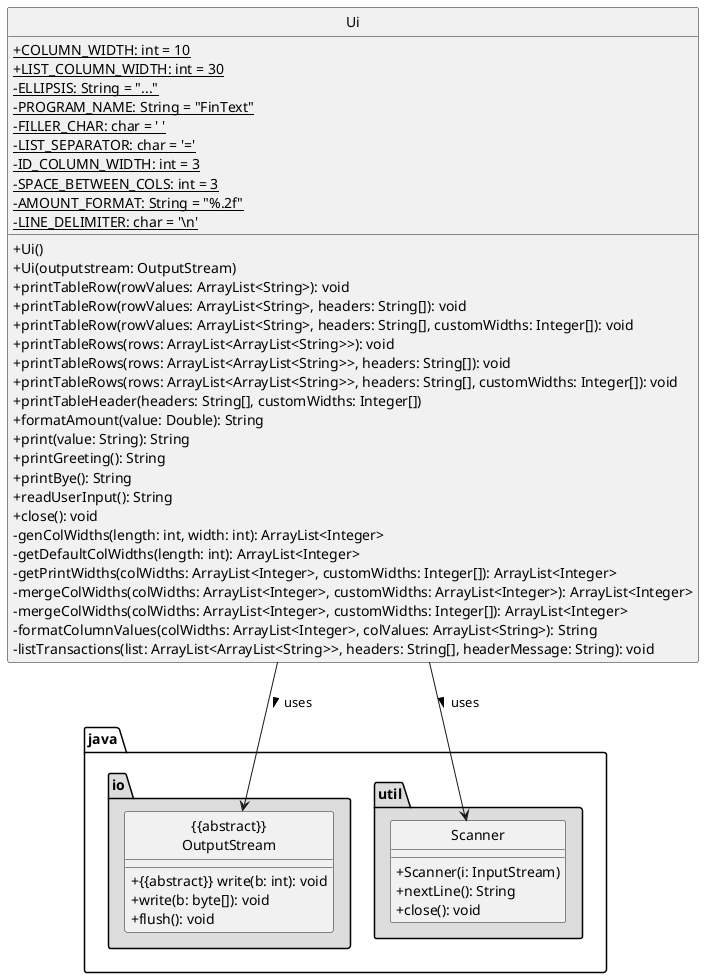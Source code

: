 @startuml
hide circle
skinparam classAttributeIconSize 0

class Ui {

    {static} + COLUMN_WIDTH: int = 10
    {static} + LIST_COLUMN_WIDTH: int = 30
    {static} - ELLIPSIS: String = "..."
    {static} - PROGRAM_NAME: String = "FinText"
    {static} - FILLER_CHAR: char = ' '
    {static} - LIST_SEPARATOR: char = '='
    {static} - ID_COLUMN_WIDTH: int = 3
    {static} - SPACE_BETWEEN_COLS: int = 3
    {static} - AMOUNT_FORMAT: String = "%.2f"
    {static} - LINE_DELIMITER: char = '\\n'

    + Ui()
    + Ui(outputstream: OutputStream)
    + printTableRow(rowValues: ArrayList<String>): void
    + printTableRow(rowValues: ArrayList<String>, headers: String[]): void
    + printTableRow(rowValues: ArrayList<String>, headers: String[], customWidths: Integer[]): void
    + printTableRows(rows: ArrayList<ArrayList<String>>): void
    + printTableRows(rows: ArrayList<ArrayList<String>>, headers: String[]): void
    + printTableRows(rows: ArrayList<ArrayList<String>>, headers: String[], customWidths: Integer[]): void
    + printTableHeader(headers: String[], customWidths: Integer[])
    + formatAmount(value: Double): String
    + print(value: String): String
    + printGreeting(): String
    + printBye(): String
    + readUserInput(): String
    + close(): void
    - genColWidths(length: int, width: int): ArrayList<Integer>
    - getDefaultColWidths(length: int): ArrayList<Integer>
    - getPrintWidths(colWidths: ArrayList<Integer>, customWidths: Integer[]): ArrayList<Integer>
    - mergeColWidths(colWidths: ArrayList<Integer>, customWidths: ArrayList<Integer>): ArrayList<Integer>
    - mergeColWidths(colWidths: ArrayList<Integer>, customWidths: Integer[]): ArrayList<Integer>
    - formatColumnValues(colWidths: ArrayList<Integer>, colValues: ArrayList<String>): String
    - listTransactions(list: ArrayList<ArrayList<String>>, headers: String[], headerMessage: String): void
}

package "java.io" #DDDDDD {
    class "{{abstract}}\nOutputStream" {
        + <U+007B><U+007B>abstract<U+007D><U+007D> write(b: int): void
        + write(b: byte[]): void
        + flush(): void
    }
}


package "java.util" #DDDDDD {
    class Scanner {
        + Scanner(i: InputStream)
        + nextLine(): String
        + close(): void
    }
}

Ui --> "{{abstract}}\nOutputStream" :> uses
Ui --> Scanner :> uses
@enduml